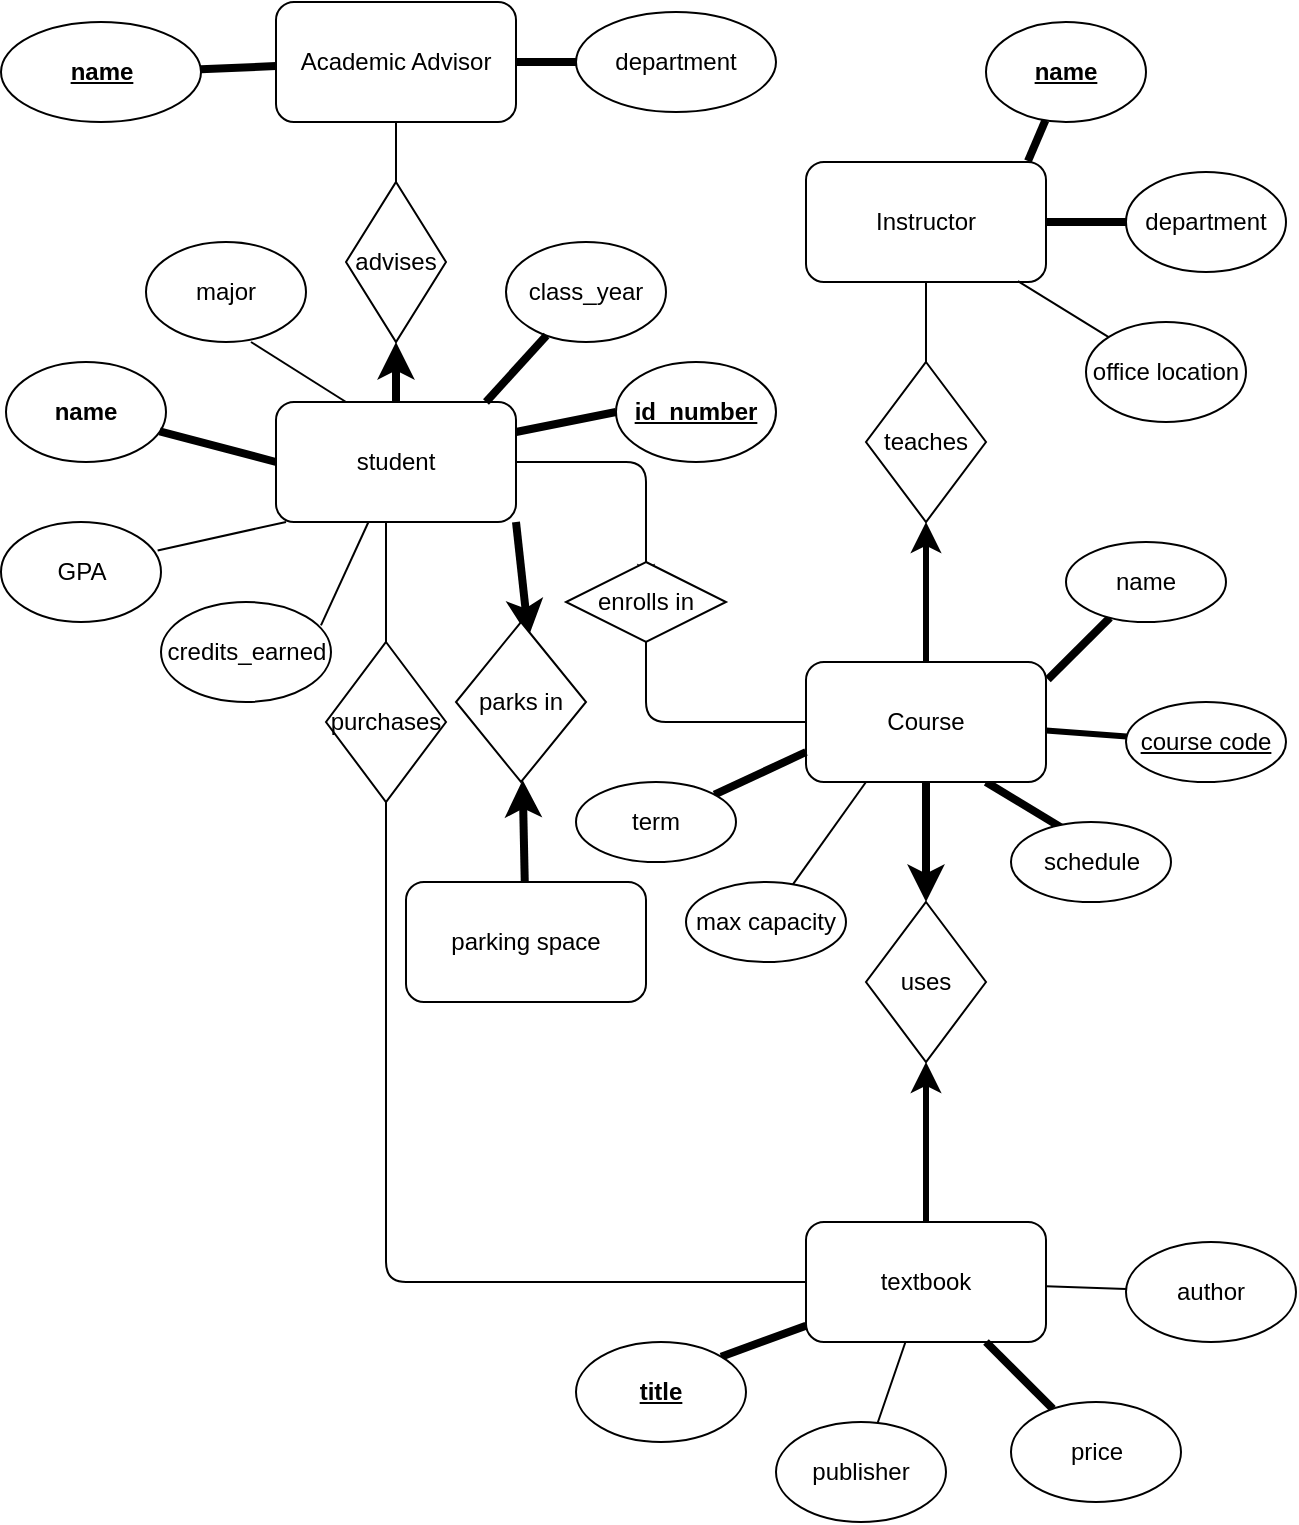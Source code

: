 <mxfile>
    <diagram id="0HsU0abaI0tpdUR9HkDZ" name="Page-1">
        <mxGraphModel dx="682" dy="360" grid="1" gridSize="10" guides="1" tooltips="1" connect="1" arrows="1" fold="1" page="1" pageScale="1" pageWidth="850" pageHeight="1100" math="0" shadow="0">
            <root>
                <mxCell id="0"/>
                <mxCell id="1" parent="0"/>
                <mxCell id="79" style="edgeStyle=none;html=1;exitX=0.75;exitY=1;exitDx=0;exitDy=0;entryX=0.315;entryY=0.071;entryDx=0;entryDy=0;entryPerimeter=0;endArrow=none;endFill=0;strokeWidth=4;" parent="1" source="3" target="73" edge="1">
                    <mxGeometry relative="1" as="geometry"/>
                </mxCell>
                <mxCell id="103" value="" style="edgeStyle=none;html=1;endArrow=classic;endFill=1;strokeWidth=4;" edge="1" parent="1" source="3" target="23">
                    <mxGeometry relative="1" as="geometry"/>
                </mxCell>
                <mxCell id="3" value="Course" style="rounded=1;whiteSpace=wrap;html=1;" parent="1" vertex="1">
                    <mxGeometry x="440" y="340" width="120" height="60" as="geometry"/>
                </mxCell>
                <mxCell id="4" value="Instructor" style="rounded=1;whiteSpace=wrap;html=1;" parent="1" vertex="1">
                    <mxGeometry x="440" y="90" width="120" height="60" as="geometry"/>
                </mxCell>
                <mxCell id="86" value="" style="edgeStyle=none;html=1;endArrow=none;endFill=0;" parent="1" source="5" target="66" edge="1">
                    <mxGeometry relative="1" as="geometry"/>
                </mxCell>
                <mxCell id="5" value="Academic Advisor" style="rounded=1;whiteSpace=wrap;html=1;" parent="1" vertex="1">
                    <mxGeometry x="175" y="10" width="120" height="60" as="geometry"/>
                </mxCell>
                <mxCell id="78" value="" style="edgeStyle=none;html=1;endArrow=none;endFill=0;" parent="1" source="6" target="65" edge="1">
                    <mxGeometry relative="1" as="geometry"/>
                </mxCell>
                <mxCell id="6" value="textbook" style="rounded=1;whiteSpace=wrap;html=1;" parent="1" vertex="1">
                    <mxGeometry x="440" y="620" width="120" height="60" as="geometry"/>
                </mxCell>
                <mxCell id="7" value="name" style="ellipse;whiteSpace=wrap;html=1;fontStyle=1" parent="1" vertex="1">
                    <mxGeometry x="40" y="190" width="80" height="50" as="geometry"/>
                </mxCell>
                <mxCell id="8" value="id_number" style="ellipse;whiteSpace=wrap;html=1;fontStyle=5" parent="1" vertex="1">
                    <mxGeometry x="345" y="190" width="80" height="50" as="geometry"/>
                </mxCell>
                <mxCell id="9" value="major" style="ellipse;whiteSpace=wrap;html=1;" parent="1" vertex="1">
                    <mxGeometry x="110" y="130" width="80" height="50" as="geometry"/>
                </mxCell>
                <mxCell id="11" value="class_year" style="ellipse;whiteSpace=wrap;html=1;" parent="1" vertex="1">
                    <mxGeometry x="290" y="130" width="80" height="50" as="geometry"/>
                </mxCell>
                <mxCell id="12" value="GPA" style="ellipse;whiteSpace=wrap;html=1;" parent="1" vertex="1">
                    <mxGeometry x="37.5" y="270" width="80" height="50" as="geometry"/>
                </mxCell>
                <mxCell id="18" style="edgeStyle=none;html=1;" parent="1" edge="1">
                    <mxGeometry relative="1" as="geometry">
                        <mxPoint x="230" y="260" as="sourcePoint"/>
                        <mxPoint x="227.5" y="265" as="targetPoint"/>
                    </mxGeometry>
                </mxCell>
                <mxCell id="13" value="credits_earned" style="ellipse;whiteSpace=wrap;html=1;" parent="1" vertex="1">
                    <mxGeometry x="117.5" y="310" width="85" height="50" as="geometry"/>
                </mxCell>
                <mxCell id="25" style="edgeStyle=orthogonalEdgeStyle;html=1;exitX=1;exitY=0.5;exitDx=0;exitDy=0;entryX=0.5;entryY=0.25;entryDx=0;entryDy=0;entryPerimeter=0;" parent="1" source="19" target="21" edge="1">
                    <mxGeometry relative="1" as="geometry"/>
                </mxCell>
                <mxCell id="101" style="edgeStyle=none;html=1;exitX=1;exitY=1;exitDx=0;exitDy=0;entryX=0.558;entryY=0.092;entryDx=0;entryDy=0;entryPerimeter=0;endArrow=classic;endFill=1;strokeWidth=4;" edge="1" parent="1" source="19" target="96">
                    <mxGeometry relative="1" as="geometry"/>
                </mxCell>
                <mxCell id="19" value="student" style="rounded=1;whiteSpace=wrap;html=1;" parent="1" vertex="1">
                    <mxGeometry x="175" y="210" width="120" height="60" as="geometry"/>
                </mxCell>
                <mxCell id="29" style="edgeStyle=orthogonalEdgeStyle;html=1;exitX=0.5;exitY=1;exitDx=0;exitDy=0;entryX=0;entryY=0.5;entryDx=0;entryDy=0;endArrow=none;endFill=0;" parent="1" source="21" target="3" edge="1">
                    <mxGeometry relative="1" as="geometry"/>
                </mxCell>
                <mxCell id="21" value="enrolls in" style="rhombus;whiteSpace=wrap;html=1;" parent="1" vertex="1">
                    <mxGeometry x="320" y="290" width="80" height="40" as="geometry"/>
                </mxCell>
                <mxCell id="22" value="teaches" style="rhombus;whiteSpace=wrap;html=1;" parent="1" vertex="1">
                    <mxGeometry x="470" y="190" width="60" height="80" as="geometry"/>
                </mxCell>
                <mxCell id="23" value="uses" style="rhombus;whiteSpace=wrap;html=1;" parent="1" vertex="1">
                    <mxGeometry x="470" y="460" width="60" height="80" as="geometry"/>
                </mxCell>
                <mxCell id="24" value="purchases" style="rhombus;whiteSpace=wrap;html=1;" parent="1" vertex="1">
                    <mxGeometry x="200" y="330" width="60" height="80" as="geometry"/>
                </mxCell>
                <mxCell id="46" value="" style="endArrow=none;html=1;entryX=0.656;entryY=1;entryDx=0;entryDy=0;entryPerimeter=0;" parent="1" target="9" edge="1">
                    <mxGeometry width="50" height="50" relative="1" as="geometry">
                        <mxPoint x="210" y="210" as="sourcePoint"/>
                        <mxPoint x="260" y="160" as="targetPoint"/>
                    </mxGeometry>
                </mxCell>
                <mxCell id="47" value="" style="endArrow=none;html=1;strokeWidth=4;entryX=0;entryY=0.5;entryDx=0;entryDy=0;" parent="1" source="7" target="19" edge="1">
                    <mxGeometry width="50" height="50" relative="1" as="geometry">
                        <mxPoint x="140" y="285" as="sourcePoint"/>
                        <mxPoint x="170" y="240" as="targetPoint"/>
                    </mxGeometry>
                </mxCell>
                <mxCell id="48" value="" style="endArrow=none;html=1;exitX=0.979;exitY=0.284;exitDx=0;exitDy=0;exitPerimeter=0;" parent="1" source="12" edge="1">
                    <mxGeometry width="50" height="50" relative="1" as="geometry">
                        <mxPoint x="130" y="310" as="sourcePoint"/>
                        <mxPoint x="180" y="270" as="targetPoint"/>
                    </mxGeometry>
                </mxCell>
                <mxCell id="49" value="" style="endArrow=none;html=1;strokeWidth=4;" parent="1" target="11" edge="1">
                    <mxGeometry width="50" height="50" relative="1" as="geometry">
                        <mxPoint x="280" y="210" as="sourcePoint"/>
                        <mxPoint x="330" y="160" as="targetPoint"/>
                    </mxGeometry>
                </mxCell>
                <mxCell id="50" value="" style="endArrow=none;html=1;exitX=0.941;exitY=0.234;exitDx=0;exitDy=0;exitPerimeter=0;" parent="1" source="13" target="19" edge="1">
                    <mxGeometry width="50" height="50" relative="1" as="geometry">
                        <mxPoint x="130" y="360" as="sourcePoint"/>
                        <mxPoint x="180" y="310" as="targetPoint"/>
                    </mxGeometry>
                </mxCell>
                <mxCell id="51" value="" style="endArrow=none;html=1;entryX=1;entryY=0.25;entryDx=0;entryDy=0;exitX=0;exitY=0.5;exitDx=0;exitDy=0;strokeWidth=4;" parent="1" source="8" target="19" edge="1">
                    <mxGeometry width="50" height="50" relative="1" as="geometry">
                        <mxPoint x="310" y="330" as="sourcePoint"/>
                        <mxPoint x="355" y="300" as="targetPoint"/>
                    </mxGeometry>
                </mxCell>
                <mxCell id="52" value="" style="endArrow=none;html=1;entryX=0.5;entryY=1;entryDx=0;entryDy=0;" parent="1" target="4" edge="1">
                    <mxGeometry width="50" height="50" relative="1" as="geometry">
                        <mxPoint x="500" y="190" as="sourcePoint"/>
                        <mxPoint x="550" y="140" as="targetPoint"/>
                    </mxGeometry>
                </mxCell>
                <mxCell id="53" value="" style="endArrow=classic;html=1;entryX=0.5;entryY=1;entryDx=0;entryDy=0;strokeWidth=3;endFill=1;" parent="1" target="22" edge="1">
                    <mxGeometry width="50" height="50" relative="1" as="geometry">
                        <mxPoint x="500" y="340" as="sourcePoint"/>
                        <mxPoint x="550" y="290" as="targetPoint"/>
                    </mxGeometry>
                </mxCell>
                <mxCell id="54" value="advises" style="rhombus;whiteSpace=wrap;html=1;" parent="1" vertex="1">
                    <mxGeometry x="210" y="100" width="50" height="80" as="geometry"/>
                </mxCell>
                <mxCell id="55" value="" style="endArrow=none;html=1;entryX=0.5;entryY=1;entryDx=0;entryDy=0;exitX=0.5;exitY=0;exitDx=0;exitDy=0;strokeWidth=1;" parent="1" source="54" target="5" edge="1">
                    <mxGeometry width="50" height="50" relative="1" as="geometry">
                        <mxPoint x="230" y="105" as="sourcePoint"/>
                        <mxPoint x="280" y="55" as="targetPoint"/>
                    </mxGeometry>
                </mxCell>
                <mxCell id="56" value="" style="endArrow=classic;html=1;entryX=0.5;entryY=1;entryDx=0;entryDy=0;endFill=1;strokeWidth=4;" parent="1" source="19" target="54" edge="1">
                    <mxGeometry width="50" height="50" relative="1" as="geometry">
                        <mxPoint x="350" y="220" as="sourcePoint"/>
                        <mxPoint x="400" y="170" as="targetPoint"/>
                    </mxGeometry>
                </mxCell>
                <mxCell id="57" value="" style="endArrow=none;html=1;exitX=0.5;exitY=0;exitDx=0;exitDy=0;" parent="1" source="24" edge="1">
                    <mxGeometry width="50" height="50" relative="1" as="geometry">
                        <mxPoint x="180" y="320" as="sourcePoint"/>
                        <mxPoint x="230" y="270" as="targetPoint"/>
                    </mxGeometry>
                </mxCell>
                <mxCell id="58" value="" style="endArrow=none;html=1;exitX=0;exitY=0.5;exitDx=0;exitDy=0;" parent="1" source="6" edge="1">
                    <mxGeometry width="50" height="50" relative="1" as="geometry">
                        <mxPoint x="230" y="520" as="sourcePoint"/>
                        <mxPoint x="230" y="410" as="targetPoint"/>
                        <Array as="points">
                            <mxPoint x="230" y="650"/>
                        </Array>
                    </mxGeometry>
                </mxCell>
                <mxCell id="61" value="" style="endArrow=classic;html=1;entryX=0.5;entryY=1;entryDx=0;entryDy=0;strokeWidth=3;endFill=1;" parent="1" target="23" edge="1">
                    <mxGeometry width="50" height="50" relative="1" as="geometry">
                        <mxPoint x="500" y="620" as="sourcePoint"/>
                        <mxPoint x="470" y="500" as="targetPoint"/>
                    </mxGeometry>
                </mxCell>
                <mxCell id="75" style="edgeStyle=none;html=1;exitX=1;exitY=0;exitDx=0;exitDy=0;endArrow=none;endFill=0;strokeWidth=4;" parent="1" source="62" target="6" edge="1">
                    <mxGeometry relative="1" as="geometry"/>
                </mxCell>
                <mxCell id="62" value="title" style="ellipse;whiteSpace=wrap;html=1;fontStyle=5" parent="1" vertex="1">
                    <mxGeometry x="325" y="680" width="85" height="50" as="geometry"/>
                </mxCell>
                <mxCell id="76" value="" style="edgeStyle=none;html=1;endArrow=none;endFill=0;" parent="1" source="63" target="6" edge="1">
                    <mxGeometry relative="1" as="geometry"/>
                </mxCell>
                <mxCell id="63" value="publisher" style="ellipse;whiteSpace=wrap;html=1;" parent="1" vertex="1">
                    <mxGeometry x="425" y="720" width="85" height="50" as="geometry"/>
                </mxCell>
                <mxCell id="77" style="edgeStyle=none;html=1;endArrow=none;endFill=0;strokeWidth=4;" parent="1" source="64" target="6" edge="1">
                    <mxGeometry relative="1" as="geometry"/>
                </mxCell>
                <mxCell id="64" value="price" style="ellipse;whiteSpace=wrap;html=1;" parent="1" vertex="1">
                    <mxGeometry x="542.5" y="710" width="85" height="50" as="geometry"/>
                </mxCell>
                <mxCell id="65" value="author" style="ellipse;whiteSpace=wrap;html=1;" parent="1" vertex="1">
                    <mxGeometry x="600" y="630" width="85" height="50" as="geometry"/>
                </mxCell>
                <mxCell id="87" value="" style="edgeStyle=none;html=1;endArrow=none;endFill=0;strokeWidth=4;" parent="1" source="66" target="5" edge="1">
                    <mxGeometry relative="1" as="geometry"/>
                </mxCell>
                <mxCell id="66" value="name" style="ellipse;whiteSpace=wrap;html=1;fontStyle=5" parent="1" vertex="1">
                    <mxGeometry x="37.5" y="20" width="100" height="50" as="geometry"/>
                </mxCell>
                <mxCell id="85" value="" style="edgeStyle=none;html=1;endArrow=none;endFill=0;strokeWidth=4;" parent="1" source="67" target="5" edge="1">
                    <mxGeometry relative="1" as="geometry"/>
                </mxCell>
                <mxCell id="67" value="department" style="ellipse;whiteSpace=wrap;html=1;fontStyle=0" parent="1" vertex="1">
                    <mxGeometry x="325" y="15" width="100" height="50" as="geometry"/>
                </mxCell>
                <mxCell id="84" style="edgeStyle=none;html=1;entryX=0.925;entryY=-0.008;entryDx=0;entryDy=0;entryPerimeter=0;endArrow=none;endFill=0;strokeWidth=4;" parent="1" source="68" target="4" edge="1">
                    <mxGeometry relative="1" as="geometry"/>
                </mxCell>
                <mxCell id="68" value="name" style="ellipse;whiteSpace=wrap;html=1;fontStyle=5" parent="1" vertex="1">
                    <mxGeometry x="530" y="20" width="80" height="50" as="geometry"/>
                </mxCell>
                <mxCell id="83" value="" style="edgeStyle=none;html=1;endArrow=none;endFill=0;strokeWidth=4;" parent="1" source="69" target="4" edge="1">
                    <mxGeometry relative="1" as="geometry"/>
                </mxCell>
                <mxCell id="69" value="department" style="ellipse;whiteSpace=wrap;html=1;" parent="1" vertex="1">
                    <mxGeometry x="600" y="95" width="80" height="50" as="geometry"/>
                </mxCell>
                <mxCell id="82" style="edgeStyle=none;html=1;entryX=0.883;entryY=0.992;entryDx=0;entryDy=0;entryPerimeter=0;endArrow=none;endFill=0;" parent="1" source="70" target="4" edge="1">
                    <mxGeometry relative="1" as="geometry"/>
                </mxCell>
                <mxCell id="70" value="office location" style="ellipse;whiteSpace=wrap;html=1;" parent="1" vertex="1">
                    <mxGeometry x="580" y="170" width="80" height="50" as="geometry"/>
                </mxCell>
                <mxCell id="81" style="edgeStyle=none;html=1;entryX=1.008;entryY=0.145;entryDx=0;entryDy=0;entryPerimeter=0;endArrow=none;endFill=0;strokeWidth=4;" parent="1" source="71" target="3" edge="1">
                    <mxGeometry relative="1" as="geometry"/>
                </mxCell>
                <mxCell id="71" value="name" style="ellipse;whiteSpace=wrap;html=1;" parent="1" vertex="1">
                    <mxGeometry x="570" y="280" width="80" height="40" as="geometry"/>
                </mxCell>
                <mxCell id="80" value="" style="edgeStyle=none;html=1;endArrow=none;endFill=0;strokeWidth=3;" parent="1" source="72" target="3" edge="1">
                    <mxGeometry relative="1" as="geometry"/>
                </mxCell>
                <mxCell id="72" value="course code" style="ellipse;whiteSpace=wrap;html=1;fontStyle=4" parent="1" vertex="1">
                    <mxGeometry x="600" y="360" width="80" height="40" as="geometry"/>
                </mxCell>
                <mxCell id="73" value="schedule" style="ellipse;whiteSpace=wrap;html=1;" parent="1" vertex="1">
                    <mxGeometry x="542.5" y="420" width="80" height="40" as="geometry"/>
                </mxCell>
                <mxCell id="89" style="edgeStyle=none;html=1;entryX=0;entryY=0.75;entryDx=0;entryDy=0;endArrow=none;endFill=0;strokeWidth=4;" parent="1" source="88" target="3" edge="1">
                    <mxGeometry relative="1" as="geometry"/>
                </mxCell>
                <mxCell id="88" value="term" style="ellipse;whiteSpace=wrap;html=1;fontStyle=0" parent="1" vertex="1">
                    <mxGeometry x="325" y="400" width="80" height="40" as="geometry"/>
                </mxCell>
                <mxCell id="93" style="edgeStyle=none;html=1;entryX=0.25;entryY=1;entryDx=0;entryDy=0;endArrow=none;endFill=0;strokeWidth=1;" parent="1" source="92" target="3" edge="1">
                    <mxGeometry relative="1" as="geometry"/>
                </mxCell>
                <mxCell id="92" value="max capacity" style="ellipse;whiteSpace=wrap;html=1;" parent="1" vertex="1">
                    <mxGeometry x="380" y="450" width="80" height="40" as="geometry"/>
                </mxCell>
                <mxCell id="96" value="parks in" style="rhombus;whiteSpace=wrap;html=1;" vertex="1" parent="1">
                    <mxGeometry x="265" y="320" width="65" height="80" as="geometry"/>
                </mxCell>
                <mxCell id="98" value="" style="edgeStyle=none;html=1;endArrow=classic;endFill=1;strokeWidth=4;" edge="1" parent="1" source="97" target="96">
                    <mxGeometry relative="1" as="geometry"/>
                </mxCell>
                <mxCell id="97" value="parking space" style="rounded=1;whiteSpace=wrap;html=1;" vertex="1" parent="1">
                    <mxGeometry x="240" y="450" width="120" height="60" as="geometry"/>
                </mxCell>
            </root>
        </mxGraphModel>
    </diagram>
</mxfile>